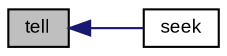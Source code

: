 digraph "tell"
{
  bgcolor="transparent";
  edge [fontname="Arial",fontsize="9",labelfontname="Arial",labelfontsize="9"];
  node [fontname="Arial",fontsize="9",shape=record];
  rankdir="LR";
  Node1 [label="tell",height=0.2,width=0.4,color="black", fillcolor="grey75", style="filled" fontcolor="black"];
  Node1 -> Node2 [dir="back",color="midnightblue",fontsize="9",style="solid",fontname="Arial"];
  Node2 [label="seek",height=0.2,width=0.4,color="black",URL="$class_v_s_t_g_u_i_1_1_c_file_stream.html#a0505a8d56cdeebf7631d07dd415ee3f0",tooltip="returns -1 if seek fails otherwise new position "];
}
